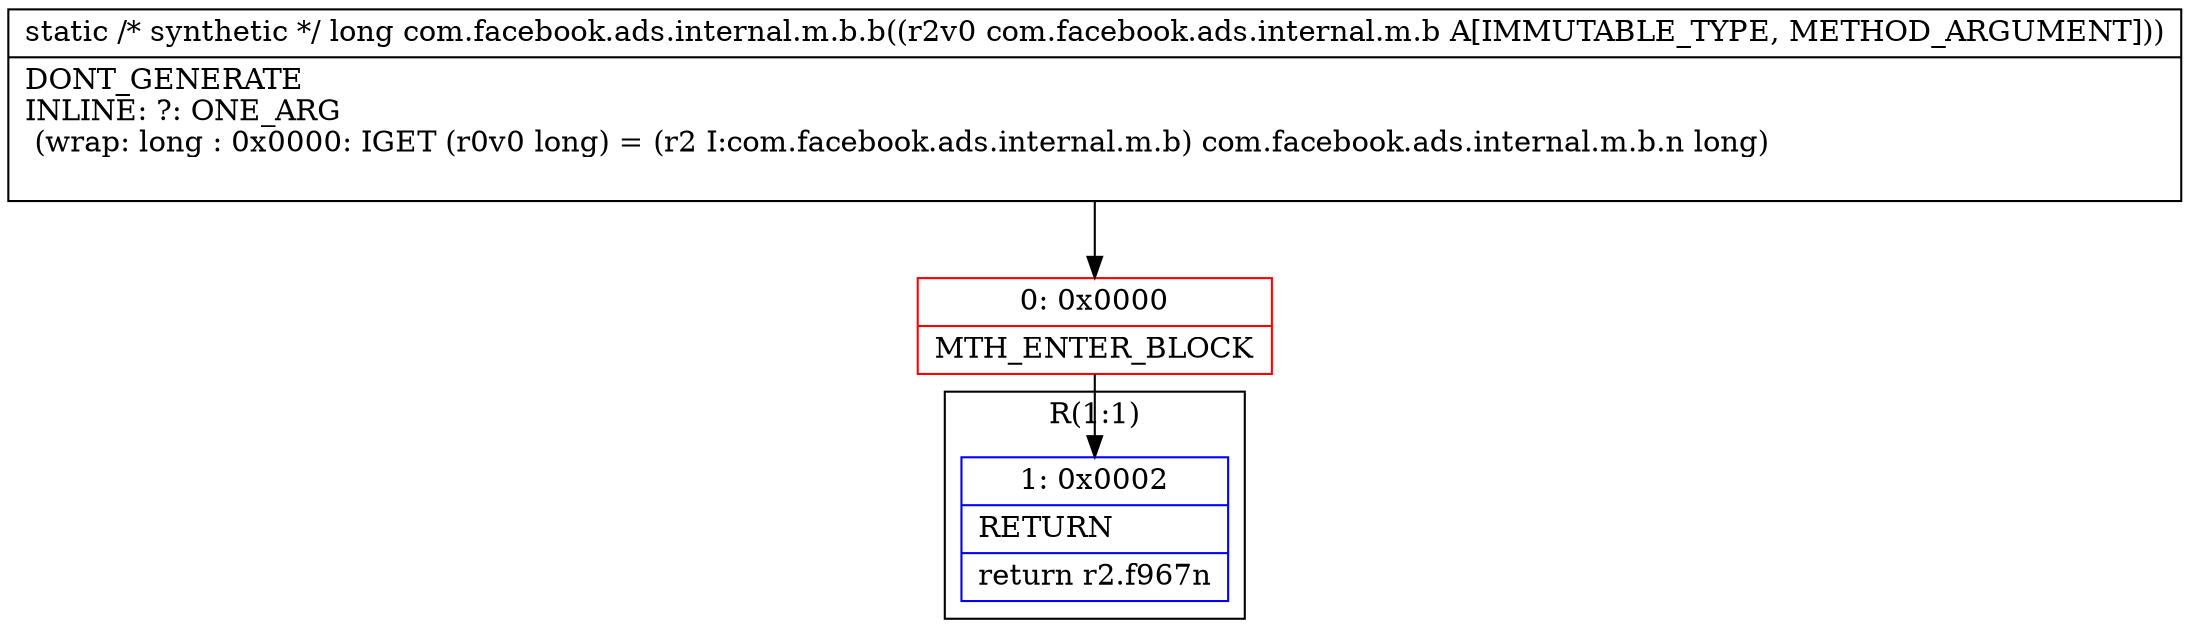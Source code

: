 digraph "CFG forcom.facebook.ads.internal.m.b.b(Lcom\/facebook\/ads\/internal\/m\/b;)J" {
subgraph cluster_Region_1658442469 {
label = "R(1:1)";
node [shape=record,color=blue];
Node_1 [shape=record,label="{1\:\ 0x0002|RETURN\l|return r2.f967n\l}"];
}
Node_0 [shape=record,color=red,label="{0\:\ 0x0000|MTH_ENTER_BLOCK\l}"];
MethodNode[shape=record,label="{static \/* synthetic *\/ long com.facebook.ads.internal.m.b.b((r2v0 com.facebook.ads.internal.m.b A[IMMUTABLE_TYPE, METHOD_ARGUMENT]))  | DONT_GENERATE\lINLINE: ?: ONE_ARG  \l  (wrap: long : 0x0000: IGET  (r0v0 long) = (r2 I:com.facebook.ads.internal.m.b) com.facebook.ads.internal.m.b.n long)\l\l}"];
MethodNode -> Node_0;
Node_0 -> Node_1;
}

